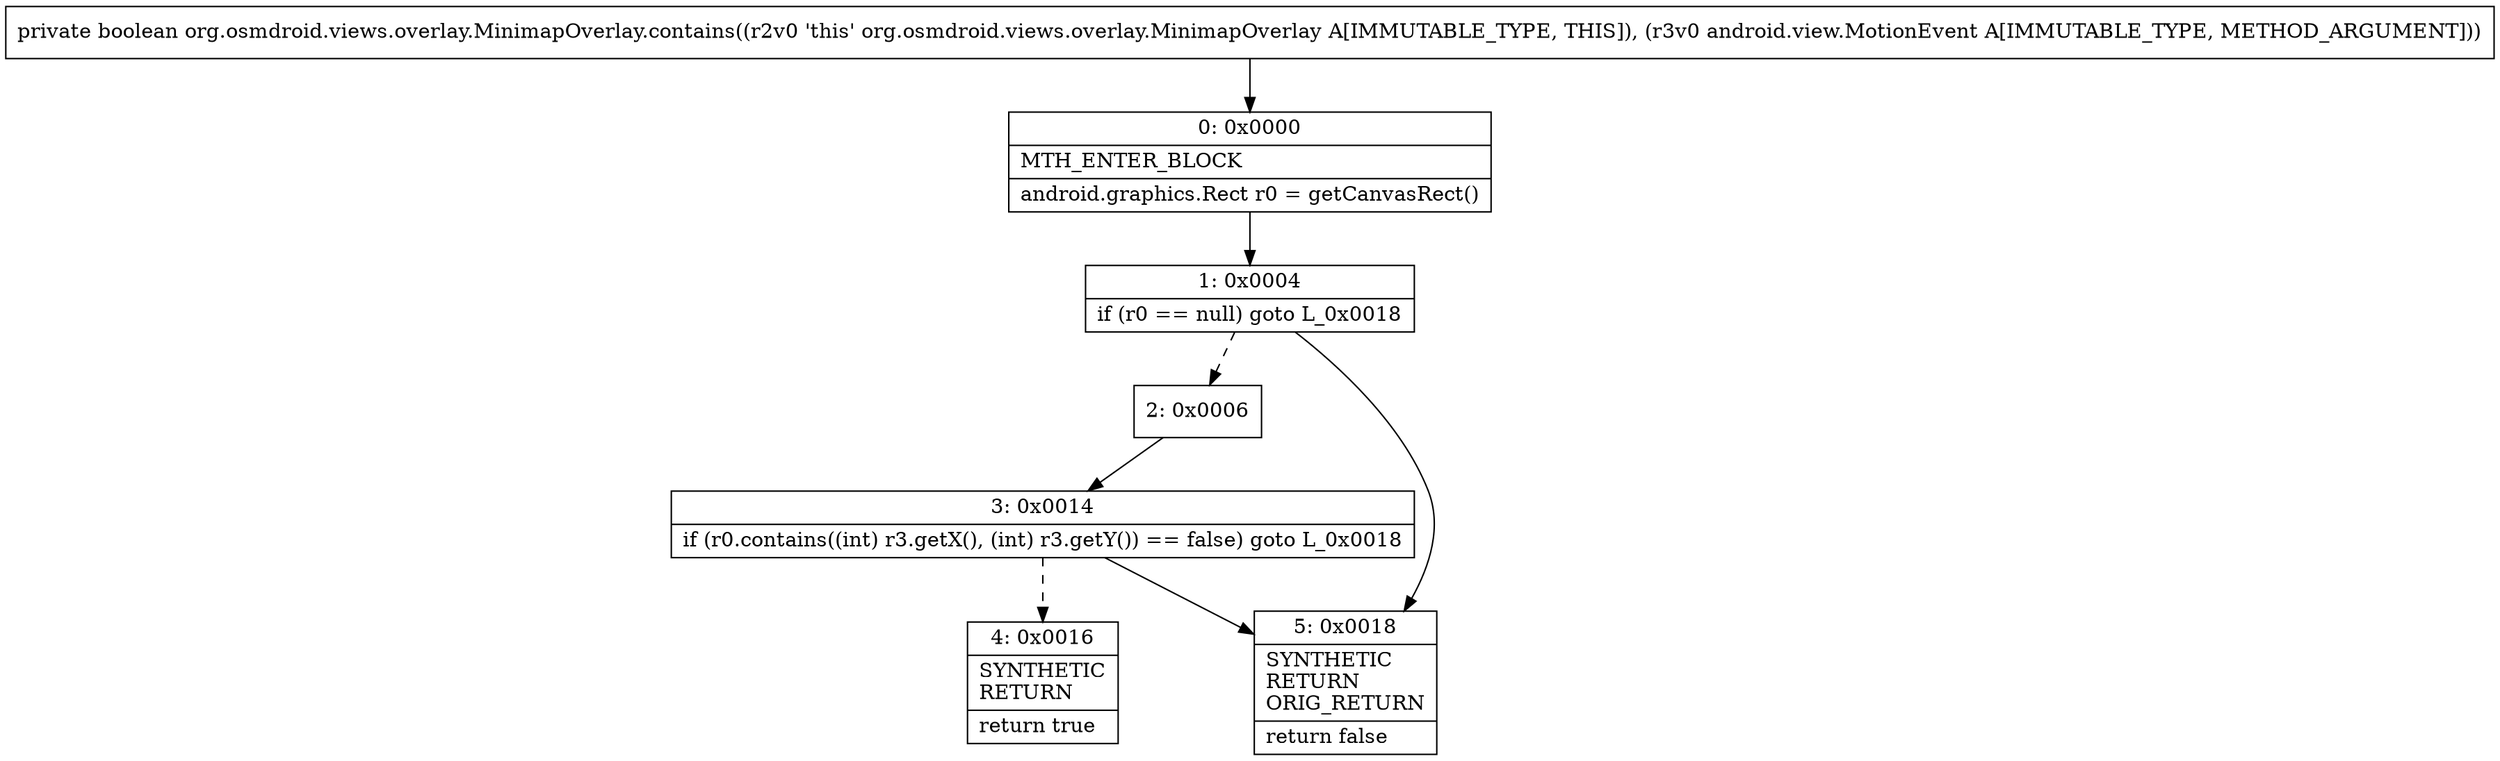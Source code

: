 digraph "CFG fororg.osmdroid.views.overlay.MinimapOverlay.contains(Landroid\/view\/MotionEvent;)Z" {
Node_0 [shape=record,label="{0\:\ 0x0000|MTH_ENTER_BLOCK\l|android.graphics.Rect r0 = getCanvasRect()\l}"];
Node_1 [shape=record,label="{1\:\ 0x0004|if (r0 == null) goto L_0x0018\l}"];
Node_2 [shape=record,label="{2\:\ 0x0006}"];
Node_3 [shape=record,label="{3\:\ 0x0014|if (r0.contains((int) r3.getX(), (int) r3.getY()) == false) goto L_0x0018\l}"];
Node_4 [shape=record,label="{4\:\ 0x0016|SYNTHETIC\lRETURN\l|return true\l}"];
Node_5 [shape=record,label="{5\:\ 0x0018|SYNTHETIC\lRETURN\lORIG_RETURN\l|return false\l}"];
MethodNode[shape=record,label="{private boolean org.osmdroid.views.overlay.MinimapOverlay.contains((r2v0 'this' org.osmdroid.views.overlay.MinimapOverlay A[IMMUTABLE_TYPE, THIS]), (r3v0 android.view.MotionEvent A[IMMUTABLE_TYPE, METHOD_ARGUMENT])) }"];
MethodNode -> Node_0;
Node_0 -> Node_1;
Node_1 -> Node_2[style=dashed];
Node_1 -> Node_5;
Node_2 -> Node_3;
Node_3 -> Node_4[style=dashed];
Node_3 -> Node_5;
}

